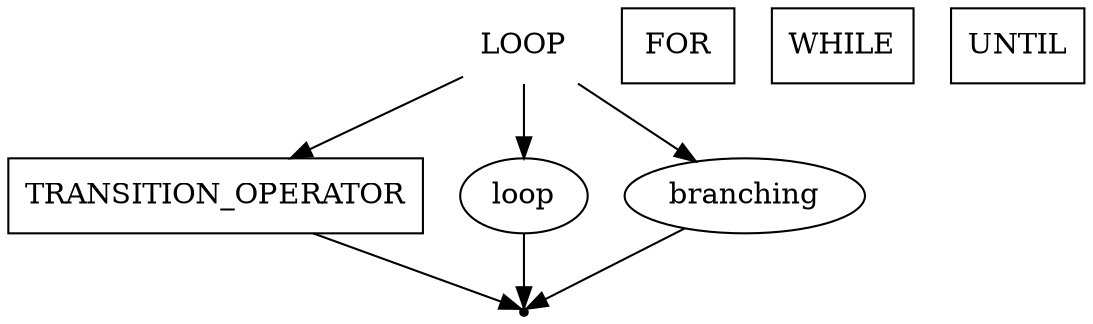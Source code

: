 digraph LOOP {
    start [label=LOOP shape=plaintext]
    for [label=FOR shape=box]
    while [label=WHILE shape=box]
    until [label=UNTIL shape=box]
    transition_operator [label=TRANSITION_OPERATOR shape=box]
    end [label="" shape=point]
    start -> loop
    start -> branching
    start -> transition_operator
    loop -> end
    branching -> end
    transition_operator -> end
}
